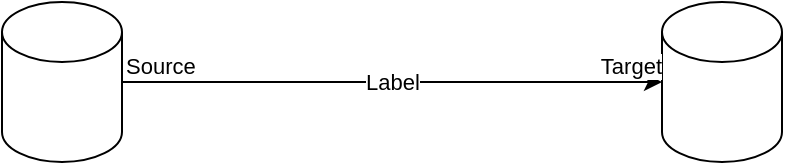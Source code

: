 <mxfile version="13.5.5" type="github"><diagram id="ZYf_PVoNdOq3cqknjMwv" name="Page-1"><mxGraphModel dx="1172" dy="1067" grid="1" gridSize="10" guides="1" tooltips="1" connect="1" arrows="1" fold="1" page="1" pageScale="1" pageWidth="850" pageHeight="1100" math="0" shadow="0"><root><mxCell id="0"/><mxCell id="1" parent="0"/><mxCell id="fVG7iG_rJsYv7wUMt9iN-1" value="" style="shape=cylinder2;whiteSpace=wrap;html=1;boundedLbl=1;backgroundOutline=1;size=15;" parent="1" vertex="1"><mxGeometry x="90" y="300" width="60" height="80" as="geometry"/></mxCell><mxCell id="fVG7iG_rJsYv7wUMt9iN-2" value="" style="shape=cylinder2;whiteSpace=wrap;html=1;boundedLbl=1;backgroundOutline=1;size=15;" parent="1" vertex="1"><mxGeometry x="420" y="300" width="60" height="80" as="geometry"/></mxCell><mxCell id="fVG7iG_rJsYv7wUMt9iN-3" value="Label" style="endArrow=classic;html=1;" parent="1" source="fVG7iG_rJsYv7wUMt9iN-1" target="fVG7iG_rJsYv7wUMt9iN-2" edge="1"><mxGeometry relative="1" as="geometry"><mxPoint x="340" y="540" as="sourcePoint"/><mxPoint x="500" y="540" as="targetPoint"/></mxGeometry></mxCell><mxCell id="fVG7iG_rJsYv7wUMt9iN-4" value="Label" style="edgeLabel;resizable=0;html=1;align=center;verticalAlign=middle;" parent="fVG7iG_rJsYv7wUMt9iN-3" connectable="0" vertex="1"><mxGeometry relative="1" as="geometry"/></mxCell><mxCell id="fVG7iG_rJsYv7wUMt9iN-5" value="Source" style="edgeLabel;resizable=0;html=1;align=left;verticalAlign=bottom;" parent="fVG7iG_rJsYv7wUMt9iN-3" connectable="0" vertex="1"><mxGeometry x="-1" relative="1" as="geometry"/></mxCell><mxCell id="fVG7iG_rJsYv7wUMt9iN-6" value="Target" style="edgeLabel;resizable=0;html=1;align=right;verticalAlign=bottom;" parent="fVG7iG_rJsYv7wUMt9iN-3" connectable="0" vertex="1"><mxGeometry x="1" relative="1" as="geometry"/></mxCell></root></mxGraphModel></diagram></mxfile>